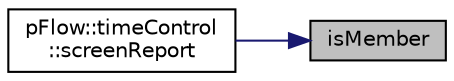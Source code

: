 digraph "isMember"
{
 // LATEX_PDF_SIZE
  edge [fontname="Helvetica",fontsize="10",labelfontname="Helvetica",labelfontsize="10"];
  node [fontname="Helvetica",fontsize="10",shape=record];
  rankdir="RL";
  Node1 [label="isMember",height=0.2,width=0.4,color="black", fillcolor="grey75", style="filled", fontcolor="black",tooltip=" "];
  Node1 -> Node2 [dir="back",color="midnightblue",fontsize="10",style="solid",fontname="Helvetica"];
  Node2 [label="pFlow::timeControl\l::screenReport",height=0.2,width=0.4,color="black", fillcolor="white", style="filled",URL="$classpFlow_1_1timeControl.html#ab052b8178ea1879a0ef0a0edde4a0056",tooltip=" "];
}
